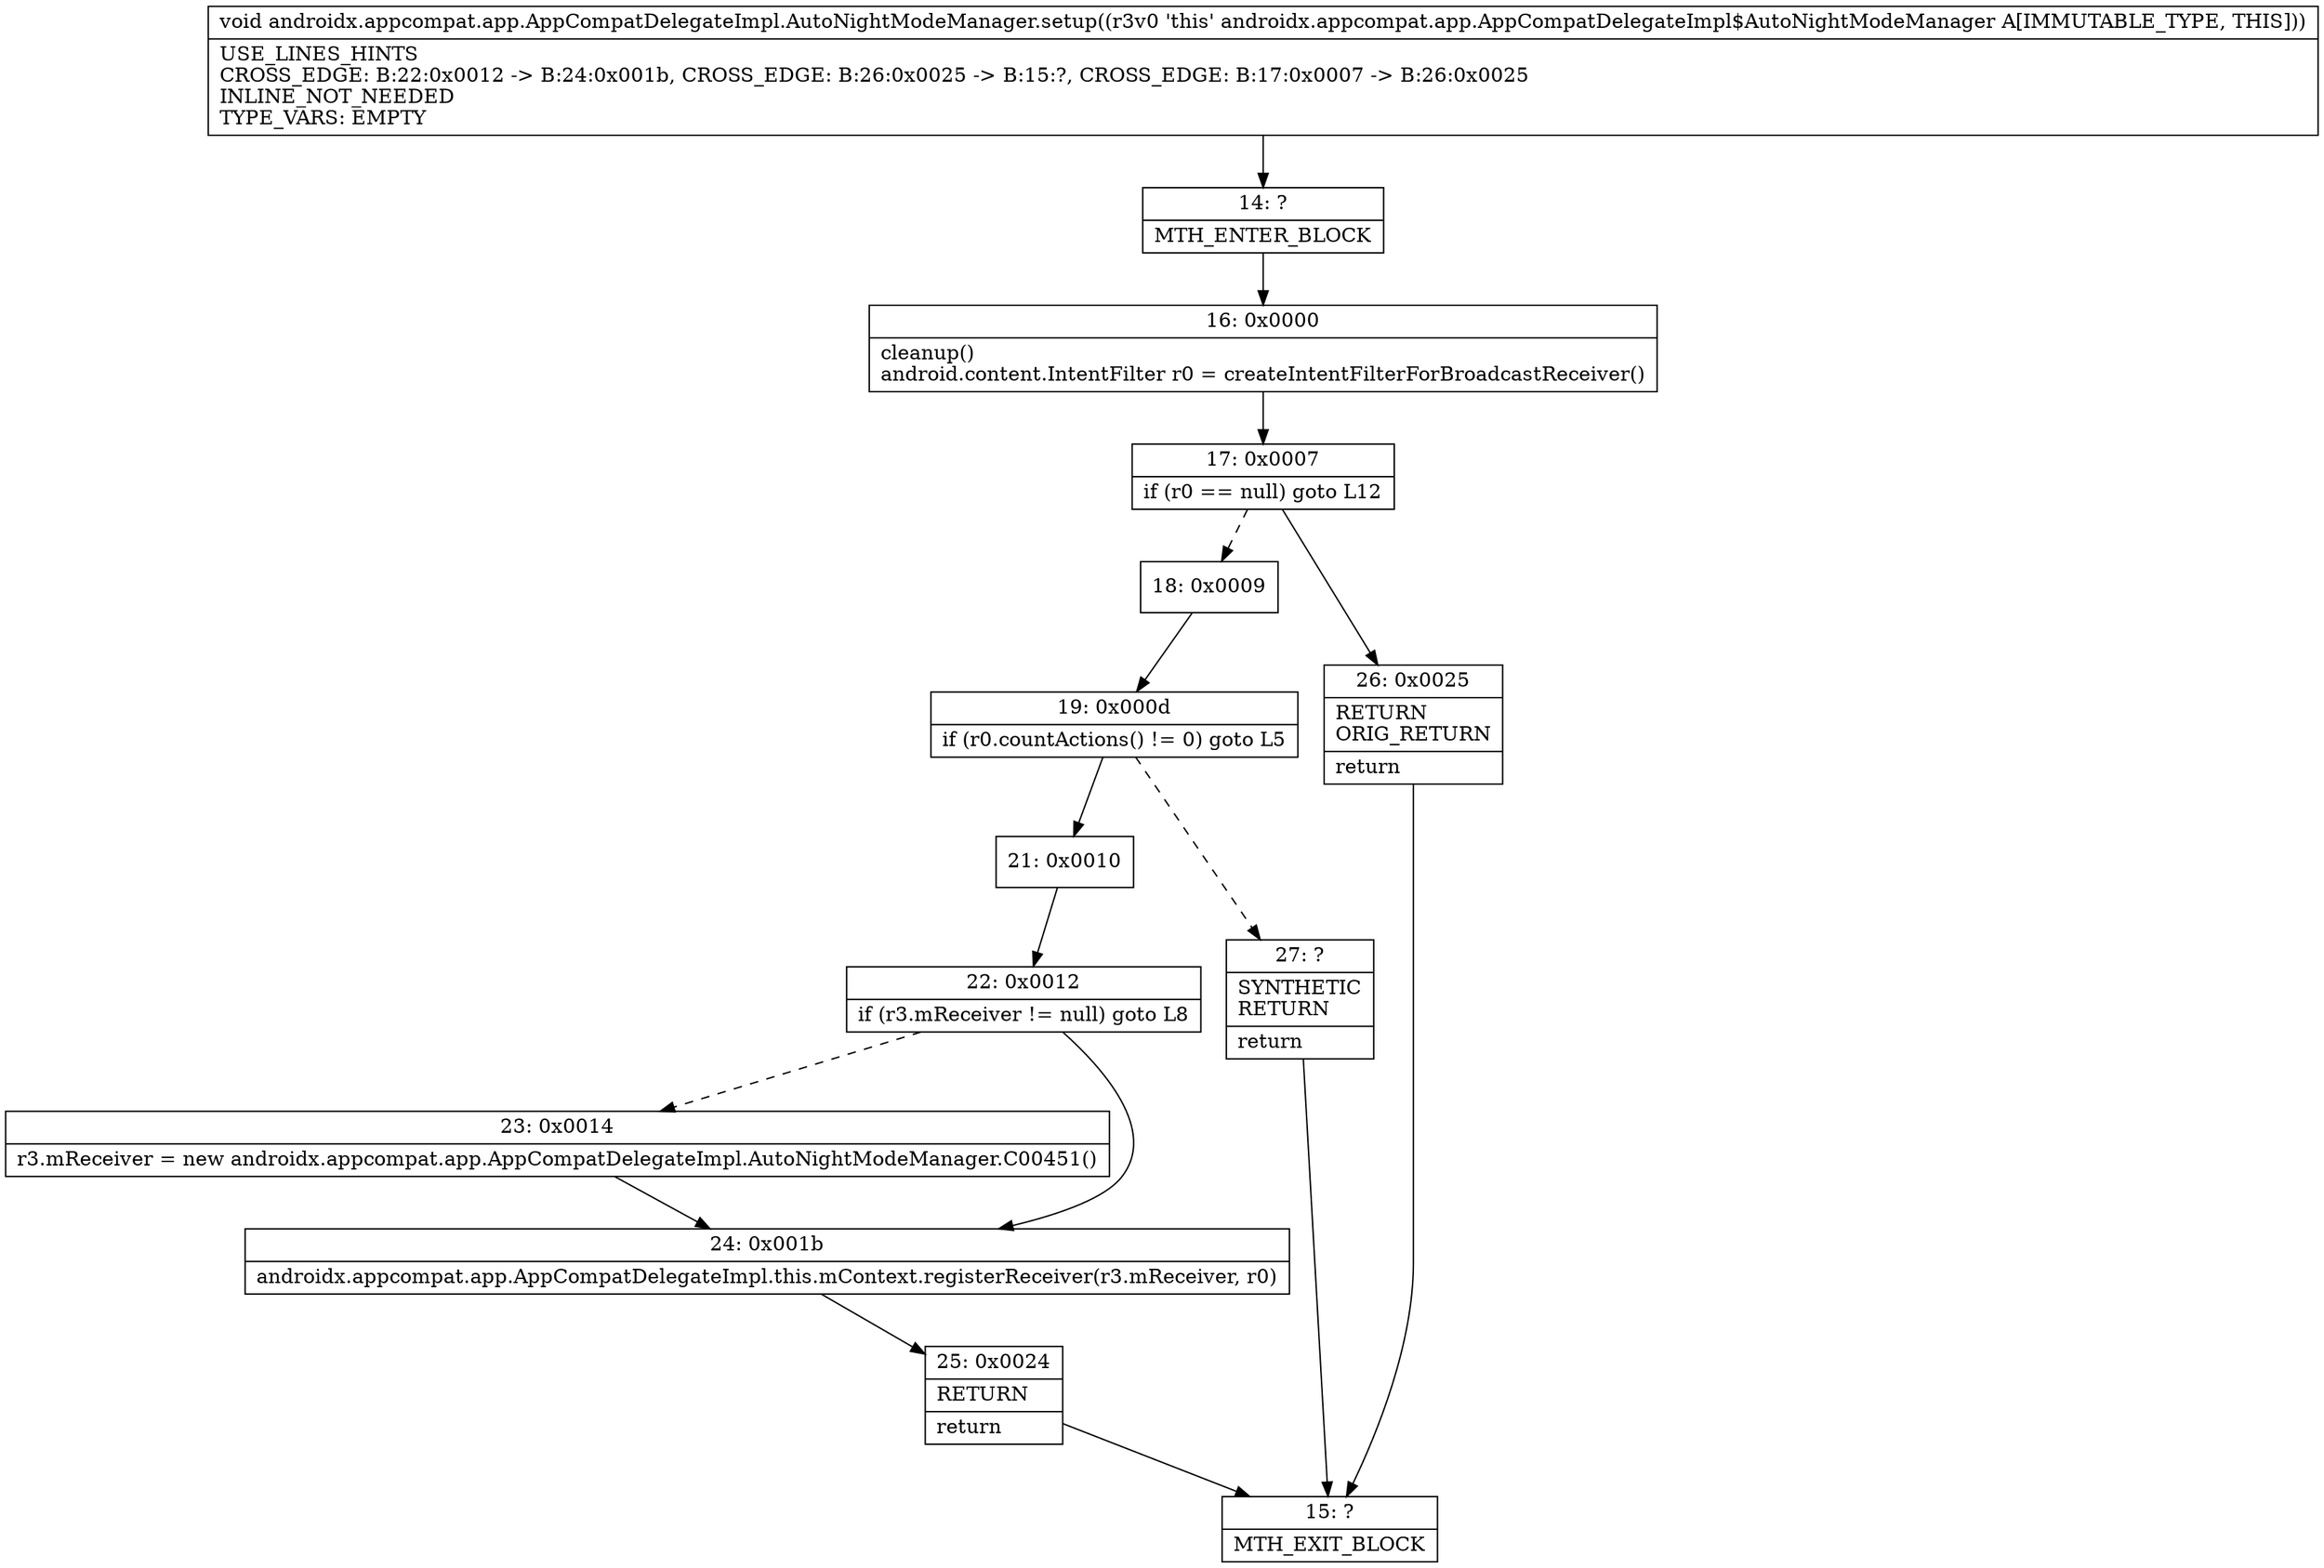digraph "CFG forandroidx.appcompat.app.AppCompatDelegateImpl.AutoNightModeManager.setup()V" {
Node_14 [shape=record,label="{14\:\ ?|MTH_ENTER_BLOCK\l}"];
Node_16 [shape=record,label="{16\:\ 0x0000|cleanup()\landroid.content.IntentFilter r0 = createIntentFilterForBroadcastReceiver()\l}"];
Node_17 [shape=record,label="{17\:\ 0x0007|if (r0 == null) goto L12\l}"];
Node_18 [shape=record,label="{18\:\ 0x0009}"];
Node_19 [shape=record,label="{19\:\ 0x000d|if (r0.countActions() != 0) goto L5\l}"];
Node_21 [shape=record,label="{21\:\ 0x0010}"];
Node_22 [shape=record,label="{22\:\ 0x0012|if (r3.mReceiver != null) goto L8\l}"];
Node_23 [shape=record,label="{23\:\ 0x0014|r3.mReceiver = new androidx.appcompat.app.AppCompatDelegateImpl.AutoNightModeManager.C00451()\l}"];
Node_24 [shape=record,label="{24\:\ 0x001b|androidx.appcompat.app.AppCompatDelegateImpl.this.mContext.registerReceiver(r3.mReceiver, r0)\l}"];
Node_25 [shape=record,label="{25\:\ 0x0024|RETURN\l|return\l}"];
Node_15 [shape=record,label="{15\:\ ?|MTH_EXIT_BLOCK\l}"];
Node_27 [shape=record,label="{27\:\ ?|SYNTHETIC\lRETURN\l|return\l}"];
Node_26 [shape=record,label="{26\:\ 0x0025|RETURN\lORIG_RETURN\l|return\l}"];
MethodNode[shape=record,label="{void androidx.appcompat.app.AppCompatDelegateImpl.AutoNightModeManager.setup((r3v0 'this' androidx.appcompat.app.AppCompatDelegateImpl$AutoNightModeManager A[IMMUTABLE_TYPE, THIS]))  | USE_LINES_HINTS\lCROSS_EDGE: B:22:0x0012 \-\> B:24:0x001b, CROSS_EDGE: B:26:0x0025 \-\> B:15:?, CROSS_EDGE: B:17:0x0007 \-\> B:26:0x0025\lINLINE_NOT_NEEDED\lTYPE_VARS: EMPTY\l}"];
MethodNode -> Node_14;Node_14 -> Node_16;
Node_16 -> Node_17;
Node_17 -> Node_18[style=dashed];
Node_17 -> Node_26;
Node_18 -> Node_19;
Node_19 -> Node_21;
Node_19 -> Node_27[style=dashed];
Node_21 -> Node_22;
Node_22 -> Node_23[style=dashed];
Node_22 -> Node_24;
Node_23 -> Node_24;
Node_24 -> Node_25;
Node_25 -> Node_15;
Node_27 -> Node_15;
Node_26 -> Node_15;
}

